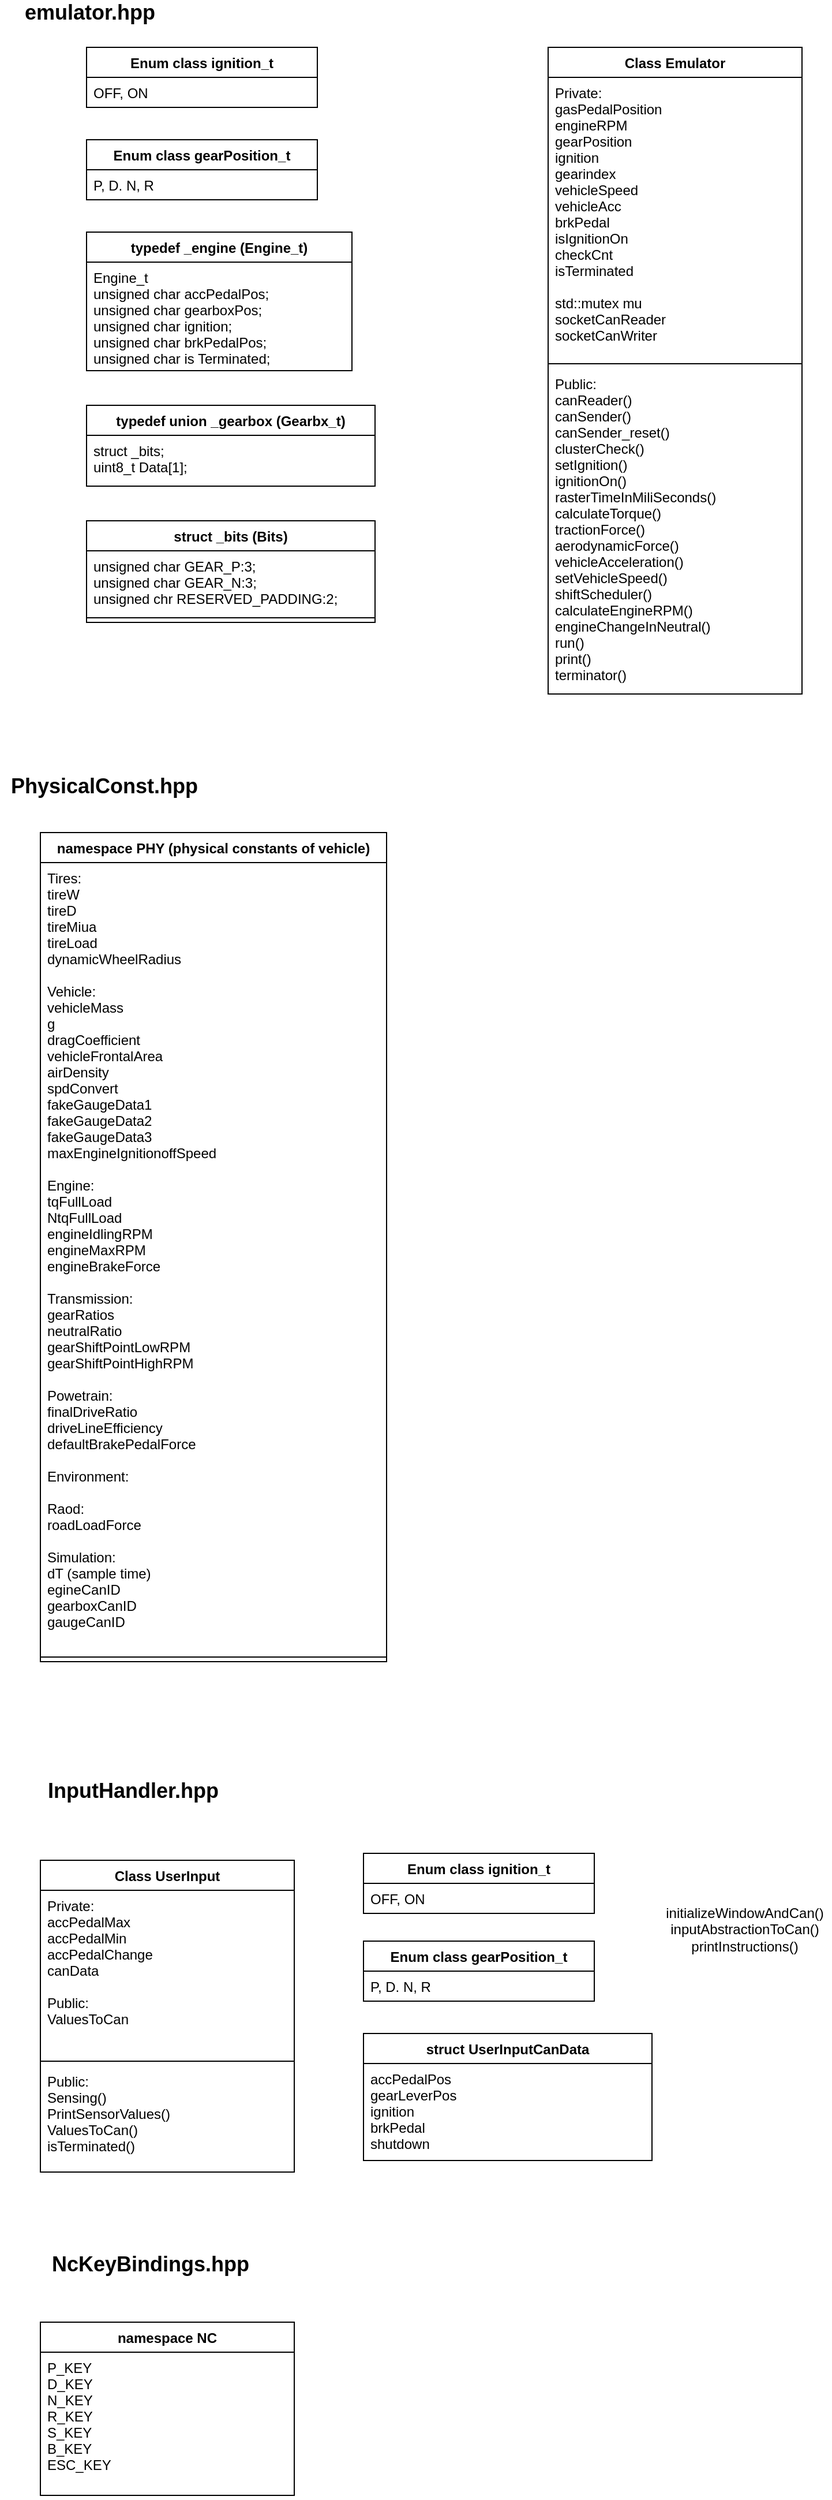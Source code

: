 <mxfile>
    <diagram id="GP0YNp44nlQtGhltSVO9" name="Page-1">
        <mxGraphModel dx="568" dy="1801" grid="1" gridSize="10" guides="1" tooltips="1" connect="1" arrows="1" fold="1" page="1" pageScale="1" pageWidth="850" pageHeight="1100" math="0" shadow="0">
            <root>
                <mxCell id="0"/>
                <mxCell id="1" parent="0"/>
                <mxCell id="2" value="Class Emulator" style="swimlane;fontStyle=1;align=center;verticalAlign=top;childLayout=stackLayout;horizontal=1;startSize=26;horizontalStack=0;resizeParent=1;resizeParentMax=0;resizeLast=0;collapsible=1;marginBottom=0;" parent="1" vertex="1">
                    <mxGeometry x="480" y="-1040" width="220" height="560" as="geometry"/>
                </mxCell>
                <mxCell id="3" value="Private:&#10;gasPedalPosition&#10;engineRPM&#10;gearPosition&#10;ignition&#10;gearindex&#10;vehicleSpeed&#10;vehicleAcc&#10;brkPedal&#10;isIgnitionOn&#10;checkCnt&#10;isTerminated&#10;&#10;std::mutex mu&#10;socketCanReader&#10;socketCanWriter&#10;" style="text;strokeColor=none;fillColor=none;align=left;verticalAlign=top;spacingLeft=4;spacingRight=4;overflow=hidden;rotatable=0;points=[[0,0.5],[1,0.5]];portConstraint=eastwest;" parent="2" vertex="1">
                    <mxGeometry y="26" width="220" height="244" as="geometry"/>
                </mxCell>
                <mxCell id="4" value="" style="line;strokeWidth=1;fillColor=none;align=left;verticalAlign=middle;spacingTop=-1;spacingLeft=3;spacingRight=3;rotatable=0;labelPosition=right;points=[];portConstraint=eastwest;" parent="2" vertex="1">
                    <mxGeometry y="270" width="220" height="8" as="geometry"/>
                </mxCell>
                <mxCell id="5" value="Public:&#10;canReader()&#10;canSender()&#10;canSender_reset()&#10;clusterCheck()&#10;setIgnition()&#10;ignitionOn()&#10;rasterTimeInMiliSeconds()&#10;calculateTorque()&#10;tractionForce()&#10;aerodynamicForce()&#10;vehicleAcceleration()&#10;setVehicleSpeed()&#10;shiftScheduler()&#10;calculateEngineRPM()&#10;engineChangeInNeutral()&#10;run()&#10;print()&#10;terminator()" style="text;strokeColor=none;fillColor=none;align=left;verticalAlign=top;spacingLeft=4;spacingRight=4;overflow=hidden;rotatable=0;points=[[0,0.5],[1,0.5]];portConstraint=eastwest;" parent="2" vertex="1">
                    <mxGeometry y="278" width="220" height="282" as="geometry"/>
                </mxCell>
                <mxCell id="10" value="typedef union _gearbox (Gearbx_t)" style="swimlane;fontStyle=1;align=center;verticalAlign=top;childLayout=stackLayout;horizontal=1;startSize=26;horizontalStack=0;resizeParent=1;resizeParentMax=0;resizeLast=0;collapsible=1;marginBottom=0;" parent="1" vertex="1">
                    <mxGeometry x="80" y="-730" width="250" height="70" as="geometry"/>
                </mxCell>
                <mxCell id="11" value="struct _bits;&#10;uint8_t Data[1];" style="text;strokeColor=none;fillColor=none;align=left;verticalAlign=top;spacingLeft=4;spacingRight=4;overflow=hidden;rotatable=0;points=[[0,0.5],[1,0.5]];portConstraint=eastwest;" parent="10" vertex="1">
                    <mxGeometry y="26" width="250" height="44" as="geometry"/>
                </mxCell>
                <mxCell id="26" value="struct _bits (Bits)" style="swimlane;fontStyle=1;align=center;verticalAlign=top;childLayout=stackLayout;horizontal=1;startSize=26;horizontalStack=0;resizeParent=1;resizeParentMax=0;resizeLast=0;collapsible=1;marginBottom=0;" parent="1" vertex="1">
                    <mxGeometry x="80" y="-630" width="250" height="88" as="geometry"/>
                </mxCell>
                <mxCell id="27" value="unsigned char GEAR_P:3;&#10;unsigned char GEAR_N:3;&#10;unsigned chr RESERVED_PADDING:2;" style="text;strokeColor=none;fillColor=none;align=left;verticalAlign=top;spacingLeft=4;spacingRight=4;overflow=hidden;rotatable=0;points=[[0,0.5],[1,0.5]];portConstraint=eastwest;" parent="26" vertex="1">
                    <mxGeometry y="26" width="250" height="54" as="geometry"/>
                </mxCell>
                <mxCell id="28" value="" style="line;strokeWidth=1;fillColor=none;align=left;verticalAlign=middle;spacingTop=-1;spacingLeft=3;spacingRight=3;rotatable=0;labelPosition=right;points=[];portConstraint=eastwest;" parent="26" vertex="1">
                    <mxGeometry y="80" width="250" height="8" as="geometry"/>
                </mxCell>
                <mxCell id="31" value="typedef _engine (Engine_t)" style="swimlane;fontStyle=1;align=center;verticalAlign=top;childLayout=stackLayout;horizontal=1;startSize=26;horizontalStack=0;resizeParent=1;resizeParentMax=0;resizeLast=0;collapsible=1;marginBottom=0;" parent="1" vertex="1">
                    <mxGeometry x="80" y="-880" width="230" height="120" as="geometry"/>
                </mxCell>
                <mxCell id="32" value="Engine_t&#10;unsigned char accPedalPos;&#10;unsigned char gearboxPos;&#10;unsigned char ignition;&#10;unsigned char brkPedalPos;&#10;unsigned char is Terminated;&#10;" style="text;strokeColor=none;fillColor=none;align=left;verticalAlign=top;spacingLeft=4;spacingRight=4;overflow=hidden;rotatable=0;points=[[0,0.5],[1,0.5]];portConstraint=eastwest;" parent="31" vertex="1">
                    <mxGeometry y="26" width="230" height="94" as="geometry"/>
                </mxCell>
                <mxCell id="36" value="Enum class gearPosition_t" style="swimlane;fontStyle=1;align=center;verticalAlign=top;childLayout=stackLayout;horizontal=1;startSize=26;horizontalStack=0;resizeParent=1;resizeParentMax=0;resizeLast=0;collapsible=1;marginBottom=0;" parent="1" vertex="1">
                    <mxGeometry x="80" y="-960" width="200" height="52" as="geometry"/>
                </mxCell>
                <mxCell id="37" value="P, D. N, R" style="text;strokeColor=none;fillColor=none;align=left;verticalAlign=top;spacingLeft=4;spacingRight=4;overflow=hidden;rotatable=0;points=[[0,0.5],[1,0.5]];portConstraint=eastwest;" parent="36" vertex="1">
                    <mxGeometry y="26" width="200" height="26" as="geometry"/>
                </mxCell>
                <mxCell id="43" value="Enum class ignition_t" style="swimlane;fontStyle=1;align=center;verticalAlign=top;childLayout=stackLayout;horizontal=1;startSize=26;horizontalStack=0;resizeParent=1;resizeParentMax=0;resizeLast=0;collapsible=1;marginBottom=0;" parent="1" vertex="1">
                    <mxGeometry x="80" y="-1040" width="200" height="52" as="geometry"/>
                </mxCell>
                <mxCell id="44" value="OFF, ON" style="text;strokeColor=none;fillColor=none;align=left;verticalAlign=top;spacingLeft=4;spacingRight=4;overflow=hidden;rotatable=0;points=[[0,0.5],[1,0.5]];portConstraint=eastwest;" parent="43" vertex="1">
                    <mxGeometry y="26" width="200" height="26" as="geometry"/>
                </mxCell>
                <mxCell id="53" value="namespace PHY (physical constants of vehicle)" style="swimlane;fontStyle=1;align=center;verticalAlign=top;childLayout=stackLayout;horizontal=1;startSize=26;horizontalStack=0;resizeParent=1;resizeParentMax=0;resizeLast=0;collapsible=1;marginBottom=0;" vertex="1" parent="1">
                    <mxGeometry x="40" y="-360" width="300" height="718" as="geometry"/>
                </mxCell>
                <mxCell id="54" value="Tires:&#10;tireW&#10;tireD&#10;tireMiua&#10;tireLoad&#10;dynamicWheelRadius&#10;&#10;Vehicle:&#10;vehicleMass&#10;g&#10;dragCoefficient&#10;vehicleFrontalArea&#10;airDensity&#10;spdConvert&#10;fakeGaugeData1&#10;fakeGaugeData2&#10;fakeGaugeData3&#10;maxEngineIgnitionoffSpeed&#10;&#10;Engine:&#10;tqFullLoad&#10;NtqFullLoad&#10;engineIdlingRPM&#10;engineMaxRPM&#10;engineBrakeForce&#10;&#10;Transmission:&#10;gearRatios&#10;neutralRatio&#10;gearShiftPointLowRPM&#10;gearShiftPointHighRPM&#10;&#10;Powetrain:&#10;finalDriveRatio&#10;driveLineEfficiency&#10;defaultBrakePedalForce&#10;&#10;Environment:&#10;&#10;Raod:&#10;roadLoadForce&#10;&#10;Simulation:&#10;dT (sample time)&#10;egineCanID&#10;gearboxCanID&#10;gaugeCanID&#10;" style="text;strokeColor=none;fillColor=none;align=left;verticalAlign=top;spacingLeft=4;spacingRight=4;overflow=hidden;rotatable=0;points=[[0,0.5],[1,0.5]];portConstraint=eastwest;" vertex="1" parent="53">
                    <mxGeometry y="26" width="300" height="684" as="geometry"/>
                </mxCell>
                <mxCell id="55" value="" style="line;strokeWidth=1;fillColor=none;align=left;verticalAlign=middle;spacingTop=-1;spacingLeft=3;spacingRight=3;rotatable=0;labelPosition=right;points=[];portConstraint=eastwest;" vertex="1" parent="53">
                    <mxGeometry y="710" width="300" height="8" as="geometry"/>
                </mxCell>
                <mxCell id="57" value="&lt;font style=&quot;font-size: 18px&quot;&gt;&lt;b&gt;InputHandler.hpp&lt;/b&gt;&lt;/font&gt;" style="text;html=1;align=center;verticalAlign=middle;resizable=0;points=[];autosize=1;strokeColor=none;" vertex="1" parent="1">
                    <mxGeometry x="40" y="460" width="160" height="20" as="geometry"/>
                </mxCell>
                <mxCell id="58" value="&lt;b style=&quot;font-size: 18px&quot;&gt;emulator.hpp&amp;nbsp;&lt;/b&gt;" style="text;html=1;align=center;verticalAlign=middle;resizable=0;points=[];autosize=1;strokeColor=none;" vertex="1" parent="1">
                    <mxGeometry x="20" y="-1080" width="130" height="20" as="geometry"/>
                </mxCell>
                <mxCell id="59" value="Class UserInput" style="swimlane;fontStyle=1;align=center;verticalAlign=top;childLayout=stackLayout;horizontal=1;startSize=26;horizontalStack=0;resizeParent=1;resizeParentMax=0;resizeLast=0;collapsible=1;marginBottom=0;" vertex="1" parent="1">
                    <mxGeometry x="40" y="530" width="220" height="270" as="geometry"/>
                </mxCell>
                <mxCell id="60" value="Private:&#10;accPedalMax&#10;accPedalMin&#10;accPedalChange&#10;canData&#10;&#10;Public:&#10;ValuesToCan&#10;" style="text;strokeColor=none;fillColor=none;align=left;verticalAlign=top;spacingLeft=4;spacingRight=4;overflow=hidden;rotatable=0;points=[[0,0.5],[1,0.5]];portConstraint=eastwest;" vertex="1" parent="59">
                    <mxGeometry y="26" width="220" height="144" as="geometry"/>
                </mxCell>
                <mxCell id="61" value="" style="line;strokeWidth=1;fillColor=none;align=left;verticalAlign=middle;spacingTop=-1;spacingLeft=3;spacingRight=3;rotatable=0;labelPosition=right;points=[];portConstraint=eastwest;" vertex="1" parent="59">
                    <mxGeometry y="170" width="220" height="8" as="geometry"/>
                </mxCell>
                <mxCell id="62" value="Public:&#10;Sensing()&#10;PrintSensorValues()&#10;ValuesToCan()&#10;isTerminated()" style="text;strokeColor=none;fillColor=none;align=left;verticalAlign=top;spacingLeft=4;spacingRight=4;overflow=hidden;rotatable=0;points=[[0,0.5],[1,0.5]];portConstraint=eastwest;" vertex="1" parent="59">
                    <mxGeometry y="178" width="220" height="92" as="geometry"/>
                </mxCell>
                <mxCell id="63" value="&lt;font style=&quot;font-size: 18px&quot;&gt;&lt;b&gt;NcKeyBindings.hpp&lt;/b&gt;&lt;/font&gt;" style="text;html=1;align=center;verticalAlign=middle;resizable=0;points=[];autosize=1;strokeColor=none;" vertex="1" parent="1">
                    <mxGeometry x="40" y="870" width="190" height="20" as="geometry"/>
                </mxCell>
                <mxCell id="64" value="namespace NC" style="swimlane;fontStyle=1;align=center;verticalAlign=top;childLayout=stackLayout;horizontal=1;startSize=26;horizontalStack=0;resizeParent=1;resizeParentMax=0;resizeLast=0;collapsible=1;marginBottom=0;" vertex="1" parent="1">
                    <mxGeometry x="40" y="930" width="220" height="150" as="geometry"/>
                </mxCell>
                <mxCell id="65" value="P_KEY&#10;D_KEY&#10;N_KEY&#10;R_KEY&#10;S_KEY&#10;B_KEY&#10;ESC_KEY" style="text;strokeColor=none;fillColor=none;align=left;verticalAlign=top;spacingLeft=4;spacingRight=4;overflow=hidden;rotatable=0;points=[[0,0.5],[1,0.5]];portConstraint=eastwest;" vertex="1" parent="64">
                    <mxGeometry y="26" width="220" height="124" as="geometry"/>
                </mxCell>
                <mxCell id="68" value="&lt;font style=&quot;font-size: 18px&quot;&gt;&lt;b&gt;PhysicalConst.hpp&lt;/b&gt;&lt;/font&gt;" style="text;html=1;align=center;verticalAlign=middle;resizable=0;points=[];autosize=1;strokeColor=none;" vertex="1" parent="1">
                    <mxGeometry x="5" y="-410" width="180" height="20" as="geometry"/>
                </mxCell>
                <mxCell id="69" value="Enum class ignition_t" style="swimlane;fontStyle=1;align=center;verticalAlign=top;childLayout=stackLayout;horizontal=1;startSize=26;horizontalStack=0;resizeParent=1;resizeParentMax=0;resizeLast=0;collapsible=1;marginBottom=0;" vertex="1" parent="1">
                    <mxGeometry x="320" y="524" width="200" height="52" as="geometry"/>
                </mxCell>
                <mxCell id="70" value="OFF, ON" style="text;strokeColor=none;fillColor=none;align=left;verticalAlign=top;spacingLeft=4;spacingRight=4;overflow=hidden;rotatable=0;points=[[0,0.5],[1,0.5]];portConstraint=eastwest;" vertex="1" parent="69">
                    <mxGeometry y="26" width="200" height="26" as="geometry"/>
                </mxCell>
                <mxCell id="71" value="Enum class gearPosition_t" style="swimlane;fontStyle=1;align=center;verticalAlign=top;childLayout=stackLayout;horizontal=1;startSize=26;horizontalStack=0;resizeParent=1;resizeParentMax=0;resizeLast=0;collapsible=1;marginBottom=0;" vertex="1" parent="1">
                    <mxGeometry x="320" y="600" width="200" height="52" as="geometry"/>
                </mxCell>
                <mxCell id="72" value="P, D. N, R" style="text;strokeColor=none;fillColor=none;align=left;verticalAlign=top;spacingLeft=4;spacingRight=4;overflow=hidden;rotatable=0;points=[[0,0.5],[1,0.5]];portConstraint=eastwest;" vertex="1" parent="71">
                    <mxGeometry y="26" width="200" height="26" as="geometry"/>
                </mxCell>
                <mxCell id="73" value="struct UserInputCanData" style="swimlane;fontStyle=1;align=center;verticalAlign=top;childLayout=stackLayout;horizontal=1;startSize=26;horizontalStack=0;resizeParent=1;resizeParentMax=0;resizeLast=0;collapsible=1;marginBottom=0;" vertex="1" parent="1">
                    <mxGeometry x="320" y="680" width="250" height="110" as="geometry"/>
                </mxCell>
                <mxCell id="74" value="accPedalPos&#10;gearLeverPos&#10;ignition&#10;brkPedal&#10;shutdown" style="text;strokeColor=none;fillColor=none;align=left;verticalAlign=top;spacingLeft=4;spacingRight=4;overflow=hidden;rotatable=0;points=[[0,0.5],[1,0.5]];portConstraint=eastwest;" vertex="1" parent="73">
                    <mxGeometry y="26" width="250" height="84" as="geometry"/>
                </mxCell>
                <mxCell id="76" value="initializeWindowAndCan()&lt;br&gt;inputAbstractionToCan()&lt;br&gt;printInstructions()" style="text;html=1;align=center;verticalAlign=middle;resizable=0;points=[];autosize=1;strokeColor=none;" vertex="1" parent="1">
                    <mxGeometry x="575" y="565" width="150" height="50" as="geometry"/>
                </mxCell>
            </root>
        </mxGraphModel>
    </diagram>
</mxfile>